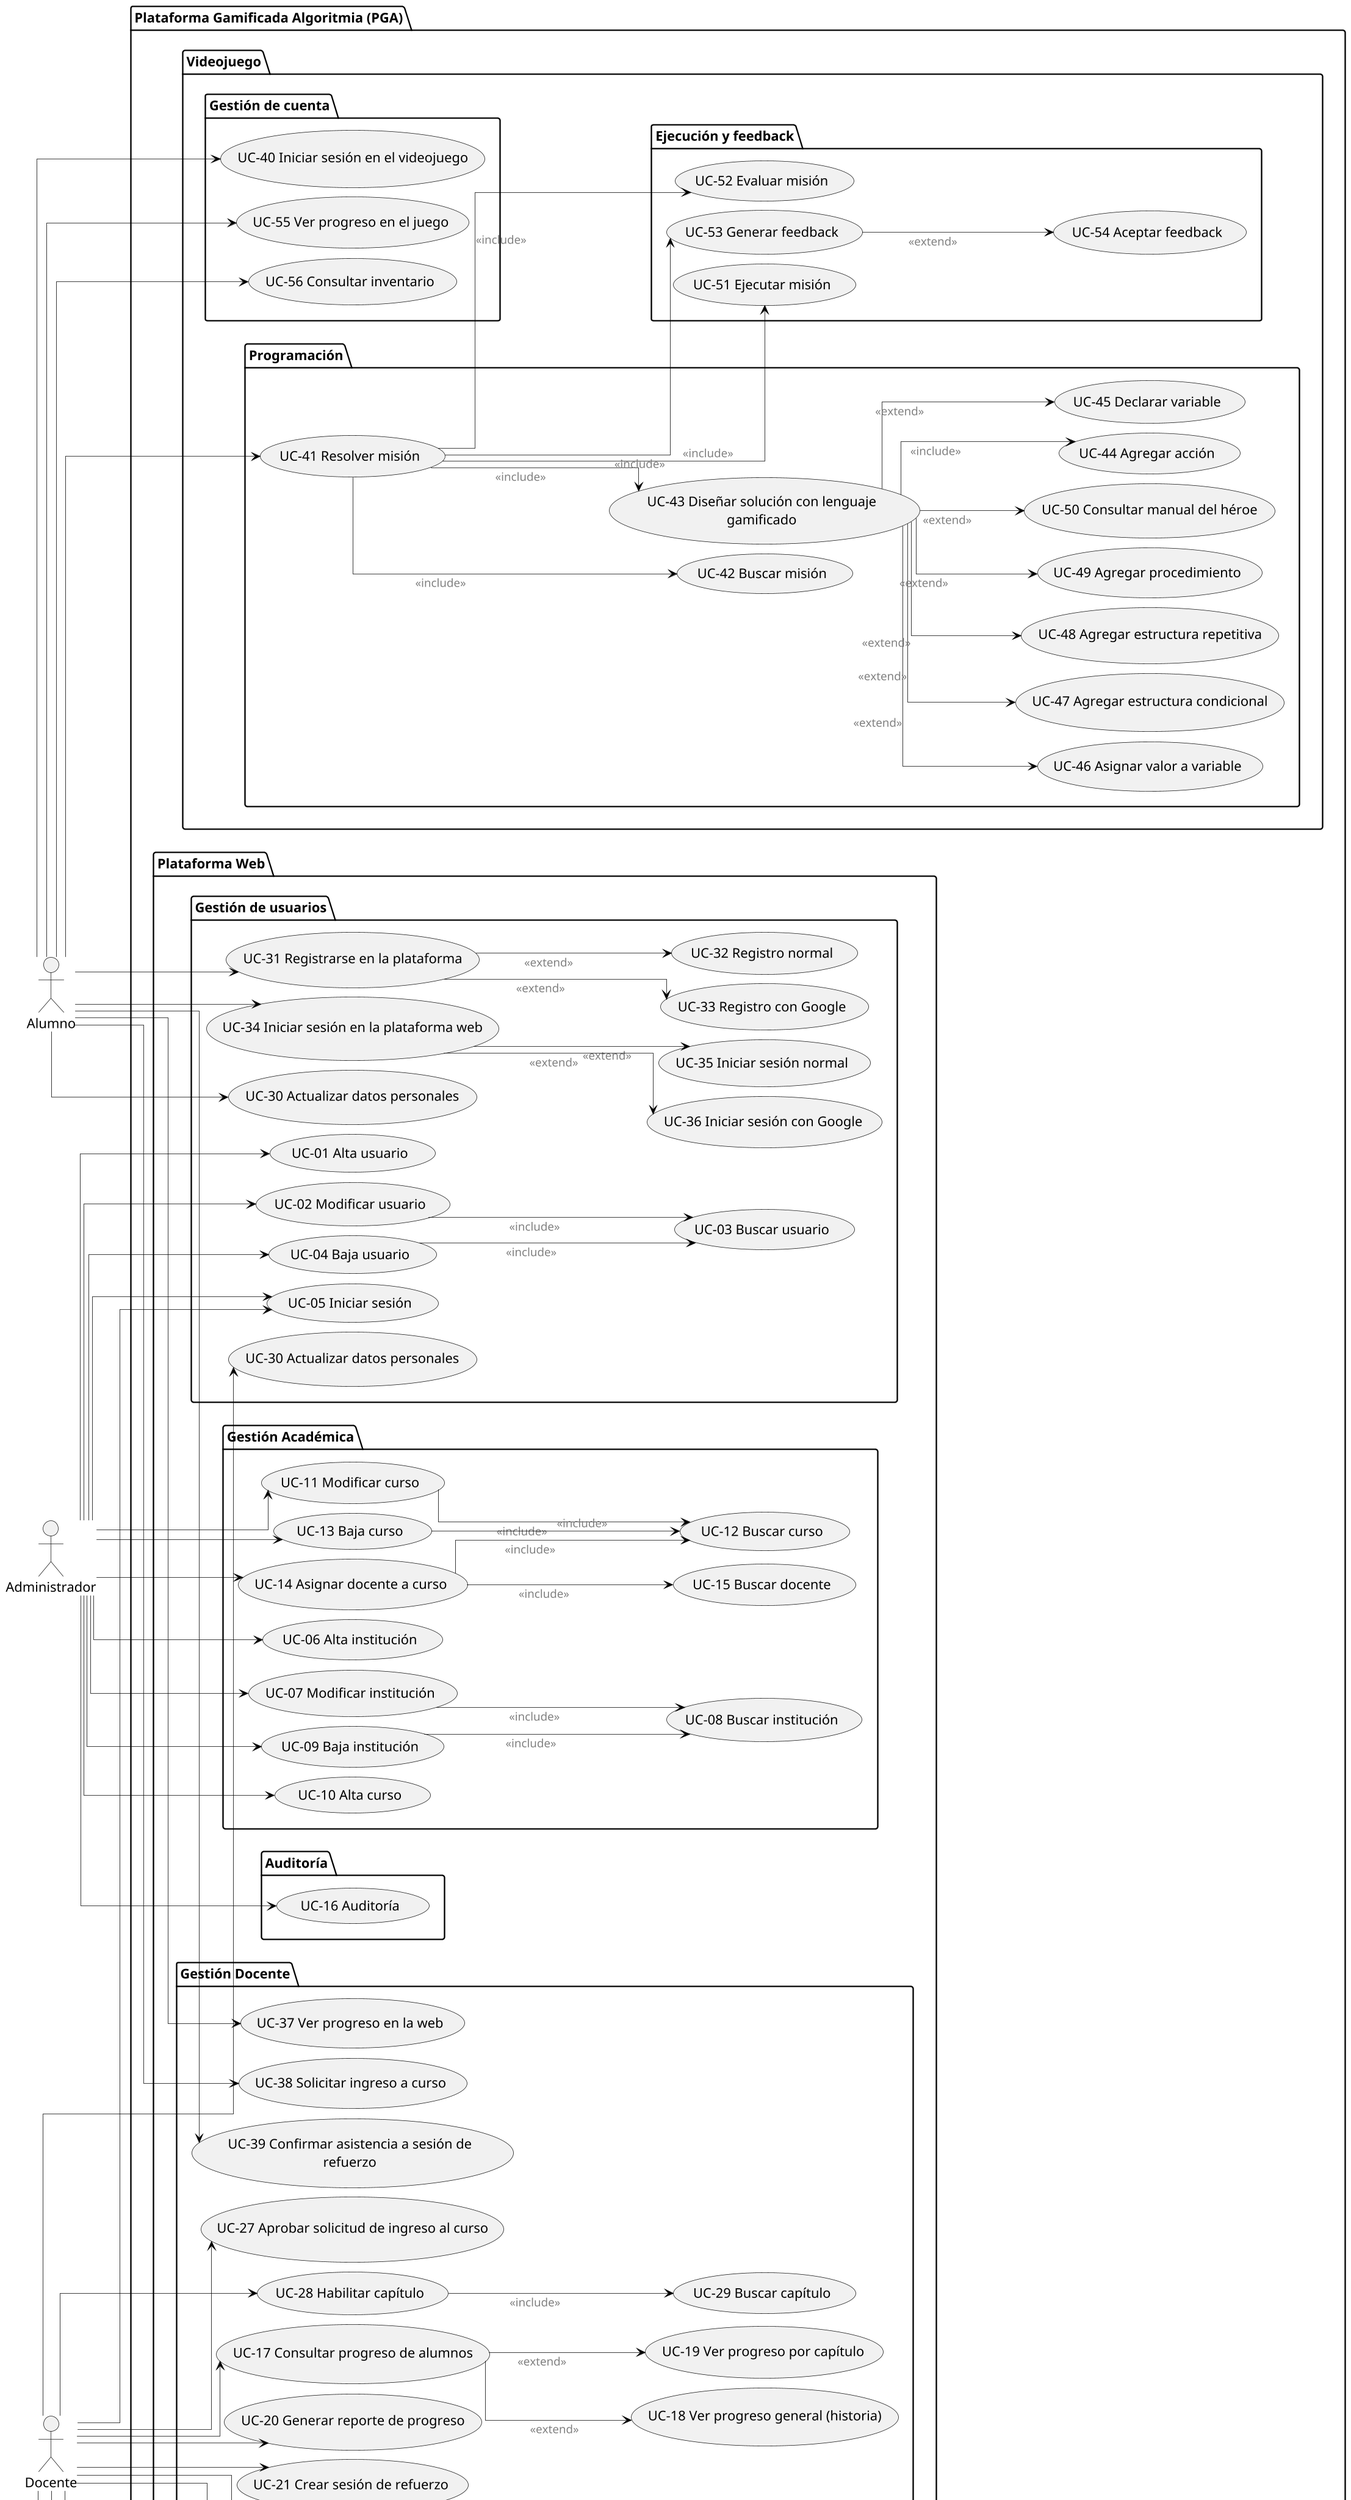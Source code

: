 @startuml General_CU
left to right direction

skinparam dpi 150

' Espaciado y distribución
skinparam usecasePadding 25
skinparam actorPadding 80
skinparam packagePadding 20
skinparam wrapWidth 300
skinparam maxMessageSize 120

' Separación entre nodos y niveles
skinparam nodesep 10
skinparam ranksep 100

' Tipo de líneas y diseño más claro
skinparam linetype ortho
skinparam ArrowThickness 0.5
skinparam ArrowColor Black
skinparam ArrowFontSize 12
skinparam ArrowFontColor Gray

' Estética
skinparam defaultTextAlignment center
skinparam backgroundColor #FFFFFF


actor Alumno
actor Administrador
actor Docente


package "Plataforma Gamificada Algoritmia (PGA)"{
    package "Plataforma Web" {
        package "Gestión de usuarios"{
            usecase "UC-01 Alta usuario" as UC01
            usecase "UC-02 Modificar usuario" as UC02
            usecase "UC-03 Buscar usuario" as UC03
            usecase "UC-04 Baja usuario" as UC04
            usecase "UC-05 Iniciar sesión" as UC05
            usecase "UC-31 Registrarse en la plataforma" as UC31
            usecase "UC-32 Registro normal" as UC32
            usecase "UC-33 Registro con Google" as UC33
            usecase "UC-34 Iniciar sesión en la plataforma web" as UC34
            usecase "UC-35 Iniciar sesión normal" as UC35
            usecase "UC-36 Iniciar sesión con Google" as UC36
            usecase "UC-30 Actualizar datos personales" as UC30_A
            usecase "UC-30 Actualizar datos personales" as UC30_D
        }


        package "Gestión Académica"{
            usecase "UC-06 Alta institución" as UC06
            usecase "UC-07 Modificar institución" as UC07
            usecase "UC-08 Buscar institución" as UC08
            usecase "UC-09 Baja institución" as UC09
            usecase "UC-10 Alta curso" as UC10
            usecase "UC-11 Modificar curso" as UC11
            usecase "UC-12 Buscar curso" as UC12
            usecase "UC-13 Baja curso" as UC13
            usecase "UC-14 Asignar docente a curso" as UC14
            usecase "UC-15 Buscar docente" as UC15
        }


        package "Gestión Docente"{
            usecase "UC-17 Consultar progreso de alumnos" as UC17
            usecase "UC-18 Ver progreso general (historia)" as UC18
            usecase "UC-19 Ver progreso por capítulo" as UC19
            usecase "UC-20 Generar reporte de progreso" as UC20
            usecase "UC-21 Crear sesión de refuerzo" as UC21
            usecase "UC-22 Modificar sesión de refuerzo" as UC22
            usecase "UC-23 Cancelar sesión de refuerzo" as UC23
            usecase "UC-24 Aceptar sesión de refuerzo automática" as UC24
            usecase "UC-25 Definir días y horarios del curso" as UC25
            usecase "UC-26 Cambiar contraseña de acceso a curso" as UC26
            usecase "UC-27 Aprobar solicitud de ingreso al curso" as UC27
            usecase "UC-28 Habilitar capítulo" as UC28
            usecase "UC-29 Buscar capítulo" as UC29
            usecase "UC-37 Ver progreso en la web" as UC37
            usecase "UC-38 Solicitar ingreso a curso" as UC38
            usecase "UC-39 Confirmar asistencia a sesión de refuerzo" as UC39
        }


        package "Auditoría"{
            usecase "UC-16 Auditoría" as UC16
        }
    }

    package "Videojuego"{
        package "Gestión de cuenta"{
            usecase "UC-40 Iniciar sesión en el videojuego" as UC40
            usecase "UC-55 Ver progreso en el juego" as UC55
            usecase "UC-56 Consultar inventario" as UC56
        }
        package "Programación"{
            usecase "UC-41 Resolver misión" as UC41
            usecase "UC-42 Buscar misión" as UC42
            usecase "UC-43 Diseñar solución con lenguaje gamificado" as UC43
            usecase "UC-44 Agregar acción" as UC44
            usecase "UC-45 Declarar variable" as UC45
            usecase "UC-46 Asignar valor a variable" as UC46
            usecase "UC-47 Agregar estructura condicional" as UC47
            usecase "UC-48 Agregar estructura repetitiva" as UC48
            usecase "UC-49 Agregar procedimiento" as UC49
            usecase "UC-50 Consultar manual del héroe" as UC50
        }
        package "Ejecución y feedback"{
            usecase "UC-51 Ejecutar misión" as UC51
            usecase "UC-52 Evaluar misión" as UC52
            usecase "UC-53 Generar feedback" as UC53
            usecase "UC-54 Aceptar feedback" as UC54
        }   
    }
}

Administrador --> UC01
Administrador --> UC02
UC02 --> UC03 : <<include>>
Administrador --> UC04
UC04 --> UC03 : <<include>>
Administrador --> UC05
Administrador --> UC06
Administrador --> UC07
UC07 --> UC08 : <<include>>
Administrador --> UC09
UC09 --> UC08 : <<include>>
Administrador --> UC10
Administrador --> UC11
UC11 --> UC12 : <<include>>
Administrador --> UC13
UC13 --> UC12 : <<include>>
Administrador --> UC14
UC14 --> UC15 : <<include>>
UC14 --> UC12 : <<include>>
Administrador --> UC16

' Conexiones de Alumno
Alumno --> UC31
UC31 --> UC32 : <<extend>>
UC31 --> UC33 : <<extend>>
Alumno --> UC34
UC34 --> UC35 : <<extend>>
UC34 --> UC36 : <<extend>>
Alumno --> UC30_A
Alumno --> UC37
Alumno --> UC38
Alumno --> UC39

Alumno --> UC40
Alumno --> UC41
Alumno --> UC55
Alumno --> UC56

UC41 --> UC42 : <<include>>
UC41 --> UC43 : <<include>>
UC41 --> UC51 : <<include>>
UC41 --> UC52 : <<include>>
UC41 --> UC53 : <<include>>

UC43 --> UC44 : <<include>>
UC43 --> UC45 : <<extend>>
UC43 --> UC46 : <<extend>>
UC43 --> UC47 : <<extend>>
UC43 --> UC48 : <<extend>>
UC43 --> UC49 : <<extend>>
UC43 --> UC50 : <<extend>>

UC53 --> UC54 : <<extend>>

' Conexiones de Docente
Docente --> UC17
UC17 --> UC18 : <<extend>>
UC17 --> UC19 : <<extend>>
Docente --> UC20
Docente --> UC21
Docente --> UC22
Docente --> UC23
Docente --> UC24
Docente --> UC25
Docente --> UC26
Docente --> UC27
Docente --> UC28
UC28 --> UC29 : <<include>>
Docente --> UC30_D
Docente --> UC05

